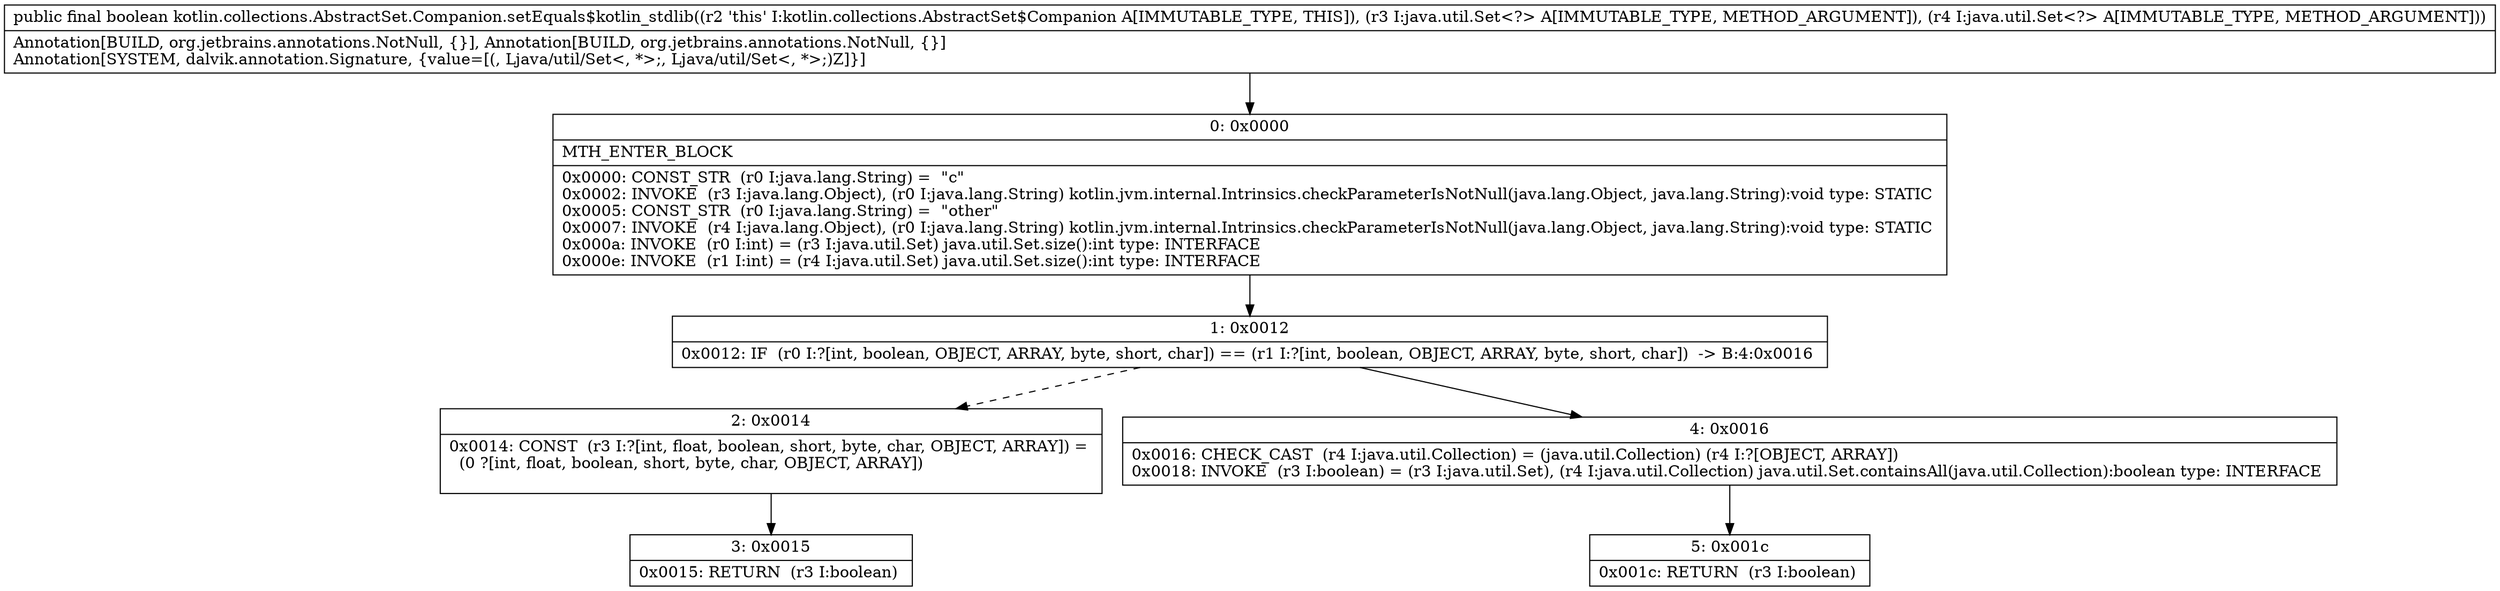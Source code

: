 digraph "CFG forkotlin.collections.AbstractSet.Companion.setEquals$kotlin_stdlib(Ljava\/util\/Set;Ljava\/util\/Set;)Z" {
Node_0 [shape=record,label="{0\:\ 0x0000|MTH_ENTER_BLOCK\l|0x0000: CONST_STR  (r0 I:java.lang.String) =  \"c\" \l0x0002: INVOKE  (r3 I:java.lang.Object), (r0 I:java.lang.String) kotlin.jvm.internal.Intrinsics.checkParameterIsNotNull(java.lang.Object, java.lang.String):void type: STATIC \l0x0005: CONST_STR  (r0 I:java.lang.String) =  \"other\" \l0x0007: INVOKE  (r4 I:java.lang.Object), (r0 I:java.lang.String) kotlin.jvm.internal.Intrinsics.checkParameterIsNotNull(java.lang.Object, java.lang.String):void type: STATIC \l0x000a: INVOKE  (r0 I:int) = (r3 I:java.util.Set) java.util.Set.size():int type: INTERFACE \l0x000e: INVOKE  (r1 I:int) = (r4 I:java.util.Set) java.util.Set.size():int type: INTERFACE \l}"];
Node_1 [shape=record,label="{1\:\ 0x0012|0x0012: IF  (r0 I:?[int, boolean, OBJECT, ARRAY, byte, short, char]) == (r1 I:?[int, boolean, OBJECT, ARRAY, byte, short, char])  \-\> B:4:0x0016 \l}"];
Node_2 [shape=record,label="{2\:\ 0x0014|0x0014: CONST  (r3 I:?[int, float, boolean, short, byte, char, OBJECT, ARRAY]) = \l  (0 ?[int, float, boolean, short, byte, char, OBJECT, ARRAY])\l \l}"];
Node_3 [shape=record,label="{3\:\ 0x0015|0x0015: RETURN  (r3 I:boolean) \l}"];
Node_4 [shape=record,label="{4\:\ 0x0016|0x0016: CHECK_CAST  (r4 I:java.util.Collection) = (java.util.Collection) (r4 I:?[OBJECT, ARRAY]) \l0x0018: INVOKE  (r3 I:boolean) = (r3 I:java.util.Set), (r4 I:java.util.Collection) java.util.Set.containsAll(java.util.Collection):boolean type: INTERFACE \l}"];
Node_5 [shape=record,label="{5\:\ 0x001c|0x001c: RETURN  (r3 I:boolean) \l}"];
MethodNode[shape=record,label="{public final boolean kotlin.collections.AbstractSet.Companion.setEquals$kotlin_stdlib((r2 'this' I:kotlin.collections.AbstractSet$Companion A[IMMUTABLE_TYPE, THIS]), (r3 I:java.util.Set\<?\> A[IMMUTABLE_TYPE, METHOD_ARGUMENT]), (r4 I:java.util.Set\<?\> A[IMMUTABLE_TYPE, METHOD_ARGUMENT]))  | Annotation[BUILD, org.jetbrains.annotations.NotNull, \{\}], Annotation[BUILD, org.jetbrains.annotations.NotNull, \{\}]\lAnnotation[SYSTEM, dalvik.annotation.Signature, \{value=[(, Ljava\/util\/Set\<, *\>;, Ljava\/util\/Set\<, *\>;)Z]\}]\l}"];
MethodNode -> Node_0;
Node_0 -> Node_1;
Node_1 -> Node_2[style=dashed];
Node_1 -> Node_4;
Node_2 -> Node_3;
Node_4 -> Node_5;
}

